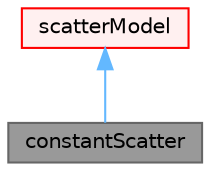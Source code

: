 digraph "constantScatter"
{
 // LATEX_PDF_SIZE
  bgcolor="transparent";
  edge [fontname=Helvetica,fontsize=10,labelfontname=Helvetica,labelfontsize=10];
  node [fontname=Helvetica,fontsize=10,shape=box,height=0.2,width=0.4];
  Node1 [id="Node000001",label="constantScatter",height=0.2,width=0.4,color="gray40", fillcolor="grey60", style="filled", fontcolor="black",tooltip="Constant radiation scatter coefficient."];
  Node2 -> Node1 [id="edge1_Node000001_Node000002",dir="back",color="steelblue1",style="solid",tooltip=" "];
  Node2 [id="Node000002",label="scatterModel",height=0.2,width=0.4,color="red", fillcolor="#FFF0F0", style="filled",URL="$classFoam_1_1radiation_1_1scatterModel.html",tooltip="Base class for radiation scattering."];
}
